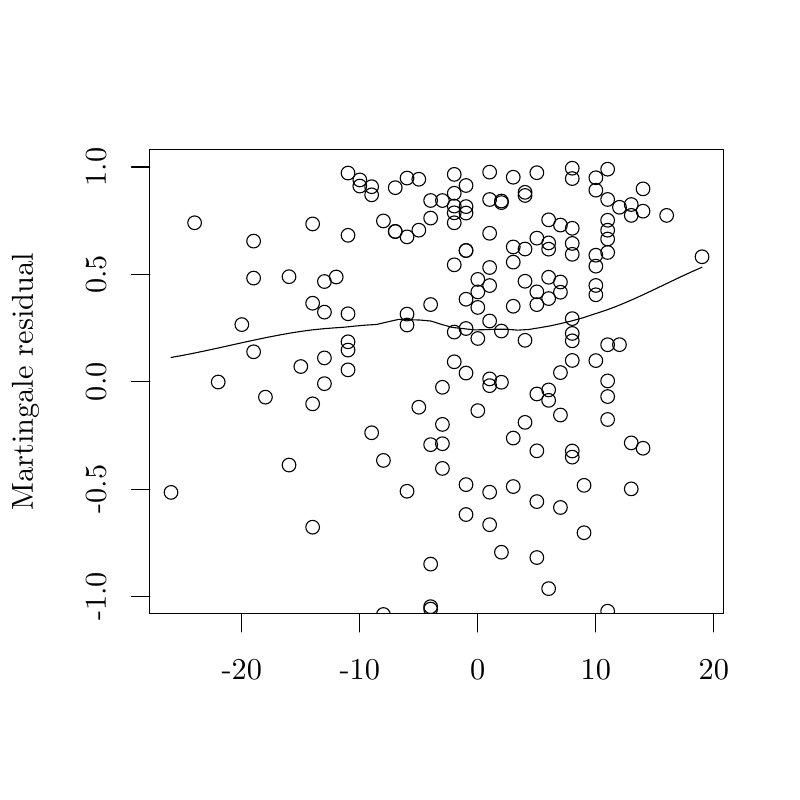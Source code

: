 % Created by tikzDevice version 0.8.1 on 2015-01-31 17:50:31
% !TEX encoding = UTF-8 Unicode
\documentclass[11pt]{memoir}
\nonstopmode

\usepackage{tikz}

\usepackage[active,tightpage,psfixbb]{preview}

\PreviewEnvironment{pgfpicture}

\setlength\PreviewBorder{0pt}

\usepackage{amsmath}
\newcommand{\SweaveOpts}[1]{}  % do not interfere with LaTeX
\newcommand{\SweaveInput}[1]{} % because they are not real TeX commands
\newcommand{\Sexpr}[1]{}       % will only be parsed by R


\usepackage{geometry}
\usepackage{amsmath}
\usepackage{lscape}
\geometry{verbose,tmargin=2.5cm,bmargin=2.5cm,lmargin=2.5cm,rmargin=2.5cm}


\begin{document}

\begin{tikzpicture}[x=1pt,y=1pt]
\definecolor{fillColor}{RGB}{255,255,255}
\path[use as bounding box,fill=fillColor,fill opacity=0.00] (0,0) rectangle (289.08,289.08);
\begin{scope}
\path[clip] ( 54.12, 67.32) rectangle (261.36,234.96);
\definecolor{drawColor}{RGB}{0,0,0}

\path[draw=drawColor,line width= 0.4pt,line join=round,line cap=round] (104.44,121.03) circle (  2.47);

\path[draw=drawColor,line width= 0.4pt,line join=round,line cap=round] (168.40,212.09) circle (  2.47);

\path[draw=drawColor,line width= 0.4pt,line join=round,line cap=round] (134.29,218.67) circle (  2.47);

\path[draw=drawColor,line width= 0.4pt,line join=round,line cap=round] ( 91.64,201.95) circle (  2.47);

\path[draw=drawColor,line width= 0.4pt,line join=round,line cap=round] (138.55,209.24) circle (  2.47);

\path[draw=drawColor,line width= 0.4pt,line join=round,line cap=round] (168.40,170.37) circle (  2.47);

\path[draw=drawColor,line width= 0.4pt,line join=round,line cap=round] (202.51,187.17) circle (  2.47);

\path[draw=drawColor,line width= 0.4pt,line join=round,line cap=round] (117.23,176.29) circle (  2.47);

\path[draw=drawColor,line width= 0.4pt,line join=round,line cap=round] (164.14,226.06) circle (  2.47);

\path[draw=drawColor,line width= 0.4pt,line join=round,line cap=round] (193.99,107.82) circle (  2.47);

\path[draw=drawColor,line width= 0.4pt,line join=round,line cap=round] (172.66,166.77) circle (  2.47);

\path[draw=drawColor,line width= 0.4pt,line join=round,line cap=round] (125.76,226.54) circle (  2.47);

\path[draw=drawColor,line width= 0.4pt,line join=round,line cap=round] ( 70.32,208.58) circle (  2.47);

\path[draw=drawColor,line width= 0.4pt,line join=round,line cap=round] (164.14,219.24) circle (  2.47);

\path[draw=drawColor,line width= 0.4pt,line join=round,line cap=round] (172.66,140.70) circle (  2.47);

\path[draw=drawColor,line width= 0.4pt,line join=round,line cap=round] (147.08, 43.12) circle (  2.47);

\path[draw=drawColor,line width= 0.4pt,line join=round,line cap=round] (112.97,179.51) circle (  2.47);

\path[draw=drawColor,line width= 0.4pt,line join=round,line cap=round] (164.14,208.57) circle (  2.47);

\path[draw=drawColor,line width= 0.4pt,line join=round,line cap=round] (117.23,150.44) circle (  2.47);

\path[draw=drawColor,line width= 0.4pt,line join=round,line cap=round] (219.57,227.94) circle (  2.47);

\path[draw=drawColor,line width= 0.4pt,line join=round,line cap=round] (172.66,177.99) circle (  2.47);

\path[draw=drawColor,line width= 0.4pt,line join=round,line cap=round] (164.14,214.61) circle (  2.47);

\path[draw=drawColor,line width= 0.4pt,line join=round,line cap=round] (176.93,216.98) circle (  2.47);

\path[draw=drawColor,line width= 0.4pt,line join=round,line cap=round] (168.40, 18.24) circle (  2.47);

\path[draw=drawColor,line width= 0.4pt,line join=round,line cap=round] (159.87,149.13) circle (  2.47);

\path[draw=drawColor,line width= 0.4pt,line join=round,line cap=round] (159.87,216.61) circle (  2.47);

\path[draw=drawColor,line width= 0.4pt,line join=round,line cap=round] (104.44, 58.50) circle (  2.47);

\path[draw=drawColor,line width= 0.4pt,line join=round,line cap=round] (202.51,207.75) circle (  2.47);

\path[draw=drawColor,line width= 0.4pt,line join=round,line cap=round] ( 78.85,151.03) circle (  2.47);

\path[draw=drawColor,line width= 0.4pt,line join=round,line cap=round] (168.40,103.15) circle (  2.47);

\path[draw=drawColor,line width= 0.4pt,line join=round,line cap=round] (206.78,123.89) circle (  2.47);

\path[draw=drawColor,line width= 0.4pt,line join=round,line cap=round] (168.40,222.05) circle (  2.47);

\path[draw=drawColor,line width= 0.4pt,line join=round,line cap=round] (219.57,202.69) circle (  2.47);

\path[draw=drawColor,line width= 0.4pt,line join=round,line cap=round] (219.57,151.43) circle (  2.47);

\path[draw=drawColor,line width= 0.4pt,line join=round,line cap=round] (168.40,198.58) circle (  2.47);

\path[draw=drawColor,line width= 0.4pt,line join=round,line cap=round] (219.57,164.51) circle (  2.47);

\path[draw=drawColor,line width= 0.4pt,line join=round,line cap=round] (125.76,155.43) circle (  2.47);

\path[draw=drawColor,line width= 0.4pt,line join=round,line cap=round] (193.99,126.17) circle (  2.47);

\path[draw=drawColor,line width= 0.4pt,line join=round,line cap=round] (193.99, 87.61) circle (  2.47);

\path[draw=drawColor,line width= 0.4pt,line join=round,line cap=round] (147.08,171.63) circle (  2.47);

\path[draw=drawColor,line width= 0.4pt,line join=round,line cap=round] (172.66,188.11) circle (  2.47);

\path[draw=drawColor,line width= 0.4pt,line join=round,line cap=round] (134.29,221.61) circle (  2.47);

\path[draw=drawColor,line width= 0.4pt,line join=round,line cap=round] (181.19, 89.52) circle (  2.47);

\path[draw=drawColor,line width= 0.4pt,line join=round,line cap=round] (168.40,198.53) circle (  2.47);

\path[draw=drawColor,line width= 0.4pt,line join=round,line cap=round] (219.57, 68.23) circle (  2.47);

\path[draw=drawColor,line width= 0.4pt,line join=round,line cap=round] (125.76,204.05) circle (  2.47);

\path[draw=drawColor,line width= 0.4pt,line join=round,line cap=round] (176.93,204.78) circle (  2.47);

\path[draw=drawColor,line width= 0.4pt,line join=round,line cap=round] (168.40,214.42) circle (  2.47);

\path[draw=drawColor,line width= 0.4pt,line join=round,line cap=round] (117.23,187.35) circle (  2.47);

\path[draw=drawColor,line width= 0.4pt,line join=round,line cap=round] (176.93,111.22) circle (  2.47);

\path[draw=drawColor,line width= 0.4pt,line join=round,line cap=round] (223.84, 10.05) circle (  2.47);

\path[draw=drawColor,line width= 0.4pt,line join=round,line cap=round] (168.40,154.27) circle (  2.47);

\path[draw=drawColor,line width= 0.4pt,line join=round,line cap=round] ( 61.80,111.15) circle (  2.47);

\path[draw=drawColor,line width= 0.4pt,line join=round,line cap=round] (198.25,201.30) circle (  2.47);

\path[draw=drawColor,line width= 0.4pt,line join=round,line cap=round] (219.57,205.89) circle (  2.47);

\path[draw=drawColor,line width= 0.4pt,line join=round,line cap=round] (130.02,224.06) circle (  2.47);

\path[draw=drawColor,line width= 0.4pt,line join=round,line cap=round] (228.10,215.17) circle (  2.47);

\path[draw=drawColor,line width= 0.4pt,line join=round,line cap=round] (202.51,154.44) circle (  2.47);

\path[draw=drawColor,line width= 0.4pt,line join=round,line cap=round] (215.31,158.78) circle (  2.47);

\path[draw=drawColor,line width= 0.4pt,line join=round,line cap=round] (215.31,224.85) circle (  2.47);

\path[draw=drawColor,line width= 0.4pt,line join=round,line cap=round] (223.84,164.54) circle (  2.47);

\path[draw=drawColor,line width= 0.4pt,line join=round,line cap=round] (206.78,201.11) circle (  2.47);

\path[draw=drawColor,line width= 0.4pt,line join=round,line cap=round] (172.66,183.59) circle (  2.47);

\path[draw=drawColor,line width= 0.4pt,line join=round,line cap=round] (189.72,218.45) circle (  2.47);

\path[draw=drawColor,line width= 0.4pt,line join=round,line cap=round] (185.46,113.26) circle (  2.47);

\path[draw=drawColor,line width= 0.4pt,line join=round,line cap=round] (202.51,183.48) circle (  2.47);

\path[draw=drawColor,line width= 0.4pt,line join=round,line cap=round] (151.34,205.90) circle (  2.47);

\path[draw=drawColor,line width= 0.4pt,line join=round,line cap=round] (168.40,113.96) circle (  2.47);

\path[draw=drawColor,line width= 0.4pt,line join=round,line cap=round] (219.57,145.78) circle (  2.47);

\path[draw=drawColor,line width= 0.4pt,line join=round,line cap=round] (164.14,212.18) circle (  2.47);

\path[draw=drawColor,line width= 0.4pt,line join=round,line cap=round] (159.87,135.72) circle (  2.47);

\path[draw=drawColor,line width= 0.4pt,line join=round,line cap=round] (112.97,143.14) circle (  2.47);

\path[draw=drawColor,line width= 0.4pt,line join=round,line cap=round] (138.55,122.71) circle (  2.47);

\path[draw=drawColor,line width= 0.4pt,line join=round,line cap=round] (185.46,178.41) circle (  2.47);

\path[draw=drawColor,line width= 0.4pt,line join=round,line cap=round] (193.99,146.72) circle (  2.47);

\path[draw=drawColor,line width= 0.4pt,line join=round,line cap=round] (206.78,197.18) circle (  2.47);

\path[draw=drawColor,line width= 0.4pt,line join=round,line cap=round] (193.99,179.01) circle (  2.47);

\path[draw=drawColor,line width= 0.4pt,line join=round,line cap=round] (121.49,188.99) circle (  2.47);

\path[draw=drawColor,line width= 0.4pt,line join=round,line cap=round] (193.99,203.03) circle (  2.47);

\path[draw=drawColor,line width= 0.4pt,line join=round,line cap=round] (176.93,149.72) circle (  2.47);

\path[draw=drawColor,line width= 0.4pt,line join=round,line cap=round] (164.14,158.35) circle (  2.47);

\path[draw=drawColor,line width= 0.4pt,line join=round,line cap=round] (193.99,226.67) circle (  2.47);

\path[draw=drawColor,line width= 0.4pt,line join=round,line cap=round] (189.72,199.09) circle (  2.47);

\path[draw=drawColor,line width= 0.4pt,line join=round,line cap=round] (185.46,194.36) circle (  2.47);

\path[draw=drawColor,line width= 0.4pt,line join=round,line cap=round] (176.93, 99.48) circle (  2.47);

\path[draw=drawColor,line width= 0.4pt,line join=round,line cap=round] (176.93,185.89) circle (  2.47);

\path[draw=drawColor,line width= 0.4pt,line join=round,line cap=round] (176.93,152.16) circle (  2.47);

\path[draw=drawColor,line width= 0.4pt,line join=round,line cap=round] (232.36,220.83) circle (  2.47);

\path[draw=drawColor,line width= 0.4pt,line join=round,line cap=round] (155.61,210.27) circle (  2.47);

\path[draw=drawColor,line width= 0.4pt,line join=round,line cap=round] (202.51,105.70) circle (  2.47);

\path[draw=drawColor,line width= 0.4pt,line join=round,line cap=round] (108.70,156.63) circle (  2.47);

\path[draw=drawColor,line width= 0.4pt,line join=round,line cap=round] (176.93,  1.26) circle (  2.47);

\path[draw=drawColor,line width= 0.4pt,line join=round,line cap=round] (155.61, 68.98) circle (  2.47);

\path[draw=drawColor,line width= 0.4pt,line join=round,line cap=round] (155.61,128.41) circle (  2.47);

\path[draw=drawColor,line width= 0.4pt,line join=round,line cap=round] (147.08,203.48) circle (  2.47);

\path[draw=drawColor,line width= 0.4pt,line join=round,line cap=round] (181.19,216.44) circle (  2.47);

\path[draw=drawColor,line width= 0.4pt,line join=round,line cap=round] (206.78,228.29) circle (  2.47);

\path[draw=drawColor,line width= 0.4pt,line join=round,line cap=round] ( 95.91,145.57) circle (  2.47);

\path[draw=drawColor,line width= 0.4pt,line join=round,line cap=round] (168.40,180.95) circle (  2.47);

\path[draw=drawColor,line width= 0.4pt,line join=round,line cap=round] (112.97,208.16) circle (  2.47);

\path[draw=drawColor,line width= 0.4pt,line join=round,line cap=round] (125.76,165.57) circle (  2.47);

\path[draw=drawColor,line width= 0.4pt,line join=round,line cap=round] (181.19,215.87) circle (  2.47);

\path[draw=drawColor,line width= 0.4pt,line join=round,line cap=round] (117.23,159.75) circle (  2.47);

\path[draw=drawColor,line width= 0.4pt,line join=round,line cap=round] (189.72,187.45) circle (  2.47);

\path[draw=drawColor,line width= 0.4pt,line join=round,line cap=round] (193.99,183.61) circle (  2.47);

\path[draw=drawColor,line width= 0.4pt,line join=round,line cap=round] (240.89,211.24) circle (  2.47);

\path[draw=drawColor,line width= 0.4pt,line join=round,line cap=round] (125.76,162.58) circle (  2.47);

\path[draw=drawColor,line width= 0.4pt,line join=round,line cap=round] (198.25,181.19) circle (  2.47);

\path[draw=drawColor,line width= 0.4pt,line join=round,line cap=round] (138.55, 67.03) circle (  2.47);

\path[draw=drawColor,line width= 0.4pt,line join=round,line cap=round] (185.46,225.04) circle (  2.47);

\path[draw=drawColor,line width= 0.4pt,line join=round,line cap=round] (232.36,127.11) circle (  2.47);

\path[draw=drawColor,line width= 0.4pt,line join=round,line cap=round] (193.99, 25.69) circle (  2.47);

\path[draw=drawColor,line width= 0.4pt,line join=round,line cap=round] (181.19,169.45) circle (  2.47);

\path[draw=drawColor,line width= 0.4pt,line join=round,line cap=round] (130.02,221.84) circle (  2.47);

\path[draw=drawColor,line width= 0.4pt,line join=round,line cap=round] (155.61, 69.86) circle (  2.47);

\path[draw=drawColor,line width= 0.4pt,line join=round,line cap=round] (206.78,224.55) circle (  2.47);

\path[draw=drawColor,line width= 0.4pt,line join=round,line cap=round] ( 87.38,171.79) circle (  2.47);

\path[draw=drawColor,line width= 0.4pt,line join=round,line cap=round] (155.61,216.63) circle (  2.47);

\path[draw=drawColor,line width= 0.4pt,line join=round,line cap=round] (189.72,219.58) circle (  2.47);

\path[draw=drawColor,line width= 0.4pt,line join=round,line cap=round] (232.36,212.77) circle (  2.47);

\path[draw=drawColor,line width= 0.4pt,line join=round,line cap=round] (104.44,189.10) circle (  2.47);

\path[draw=drawColor,line width= 0.4pt,line join=round,line cap=round] ( 91.64,161.96) circle (  2.47);

\path[draw=drawColor,line width= 0.4pt,line join=round,line cap=round] (151.34,141.93) circle (  2.47);

\path[draw=drawColor,line width= 0.4pt,line join=round,line cap=round] (198.25,199.04) circle (  2.47);

\path[draw=drawColor,line width= 0.4pt,line join=round,line cap=round] (215.31,185.93) circle (  2.47);

\path[draw=drawColor,line width= 0.4pt,line join=round,line cap=round] (198.25, 76.38) circle (  2.47);

\path[draw=drawColor,line width= 0.4pt,line join=round,line cap=round] (215.31,220.37) circle (  2.47);

\path[draw=drawColor,line width= 0.4pt,line join=round,line cap=round] (147.08,175.57) circle (  2.47);

\path[draw=drawColor,line width= 0.4pt,line join=round,line cap=round] (142.82,221.26) circle (  2.47);

\path[draw=drawColor,line width= 0.4pt,line join=round,line cap=round] (151.34,224.31) circle (  2.47);

\path[draw=drawColor,line width= 0.4pt,line join=round,line cap=round] (206.78,206.58) circle (  2.47);

\path[draw=drawColor,line width= 0.4pt,line join=round,line cap=round] (198.25,144.41) circle (  2.47);

\path[draw=drawColor,line width= 0.4pt,line join=round,line cap=round] (176.93,192.42) circle (  2.47);

\path[draw=drawColor,line width= 0.4pt,line join=round,line cap=round] (206.78,126.11) circle (  2.47);

\path[draw=drawColor,line width= 0.4pt,line join=round,line cap=round] (159.87,119.81) circle (  2.47);

\path[draw=drawColor,line width= 0.4pt,line join=round,line cap=round] (206.78,168.59) circle (  2.47);

\path[draw=drawColor,line width= 0.4pt,line join=round,line cap=round] (112.97, 98.58) circle (  2.47);

\path[draw=drawColor,line width= 0.4pt,line join=round,line cap=round] (202.51,139.11) circle (  2.47);

\path[draw=drawColor,line width= 0.4pt,line join=round,line cap=round] (134.29,132.70) circle (  2.47);

\path[draw=drawColor,line width= 0.4pt,line join=round,line cap=round] (142.82,205.47) circle (  2.47);

\path[draw=drawColor,line width= 0.4pt,line join=round,line cap=round] (159.87,128.74) circle (  2.47);

\path[draw=drawColor,line width= 0.4pt,line join=round,line cap=round] (125.76,175.70) circle (  2.47);

\path[draw=drawColor,line width= 0.4pt,line join=round,line cap=round] (142.82,205.39) circle (  2.47);

\path[draw=drawColor,line width= 0.4pt,line join=round,line cap=round] (155.61,179.03) circle (  2.47);

\path[draw=drawColor,line width= 0.4pt,line join=round,line cap=round] (185.46,130.78) circle (  2.47);

\path[draw=drawColor,line width= 0.4pt,line join=round,line cap=round] (176.93,173.09) circle (  2.47);

\path[draw=drawColor,line width= 0.4pt,line join=round,line cap=round] (219.57,197.85) circle (  2.47);

\path[draw=drawColor,line width= 0.4pt,line join=round,line cap=round] (202.51, 30.65) circle (  2.47);

\path[draw=drawColor,line width= 0.4pt,line join=round,line cap=round] (185.46,199.84) circle (  2.47);

\path[draw=drawColor,line width= 0.4pt,line join=round,line cap=round] (164.14,193.39) circle (  2.47);

\path[draw=drawColor,line width= 0.4pt,line join=round,line cap=round] (253.68,196.30) circle (  2.47);

\path[draw=drawColor,line width= 0.4pt,line join=round,line cap=round] (198.25,148.18) circle (  2.47);

\path[draw=drawColor,line width= 0.4pt,line join=round,line cap=round] (189.72,166.11) circle (  2.47);

\path[draw=drawColor,line width= 0.4pt,line join=round,line cap=round] (228.10,112.43) circle (  2.47);

\path[draw=drawColor,line width= 0.4pt,line join=round,line cap=round] (211.04, 96.58) circle (  2.47);

\path[draw=drawColor,line width= 0.4pt,line join=round,line cap=round] (215.31,196.86) circle (  2.47);

\path[draw=drawColor,line width= 0.4pt,line join=round,line cap=round] (219.57,209.48) circle (  2.47);

\path[draw=drawColor,line width= 0.4pt,line join=round,line cap=round] (147.08,224.73) circle (  2.47);

\path[draw=drawColor,line width= 0.4pt,line join=round,line cap=round] (172.66, 55.64) circle (  2.47);

\path[draw=drawColor,line width= 0.4pt,line join=round,line cap=round] (206.78,173.94) circle (  2.47);

\path[draw=drawColor,line width= 0.4pt,line join=round,line cap=round] (228.10,211.25) circle (  2.47);

\path[draw=drawColor,line width= 0.4pt,line join=round,line cap=round] (164.14,169.08) circle (  2.47);

\path[draw=drawColor,line width= 0.4pt,line join=round,line cap=round] (206.78,158.83) circle (  2.47);

\path[draw=drawColor,line width= 0.4pt,line join=round,line cap=round] (176.93,226.88) circle (  2.47);

\path[draw=drawColor,line width= 0.4pt,line join=round,line cap=round] (219.57,217.00) circle (  2.47);

\path[draw=drawColor,line width= 0.4pt,line join=round,line cap=round] (198.25,209.64) circle (  2.47);

\path[draw=drawColor,line width= 0.4pt,line join=round,line cap=round] (215.31,182.56) circle (  2.47);

\path[draw=drawColor,line width= 0.4pt,line join=round,line cap=round] (223.84,214.18) circle (  2.47);

\path[draw=drawColor,line width= 0.4pt,line join=round,line cap=round] (155.61, 85.24) circle (  2.47);

\path[draw=drawColor,line width= 0.4pt,line join=round,line cap=round] (215.31,192.90) circle (  2.47);

\path[draw=drawColor,line width= 0.4pt,line join=round,line cap=round] (198.25,188.89) circle (  2.47);

\path[draw=drawColor,line width= 0.4pt,line join=round,line cap=round] (189.72,136.46) circle (  2.47);

\path[draw=drawColor,line width= 0.4pt,line join=round,line cap=round] (181.19,150.95) circle (  2.47);

\path[draw=drawColor,line width= 0.4pt,line join=round,line cap=round] (206.78,165.92) circle (  2.47);

\path[draw=drawColor,line width= 0.4pt,line join=round,line cap=round] (223.84, -0.14) circle (  2.47);

\path[draw=drawColor,line width= 0.4pt,line join=round,line cap=round] (147.08,111.56) circle (  2.47);

\path[draw=drawColor,line width= 0.4pt,line join=round,line cap=round] (228.10,129.04) circle (  2.47);

\path[draw=drawColor,line width= 0.4pt,line join=round,line cap=round] (219.57,137.50) circle (  2.47);

\path[draw=drawColor,line width= 0.4pt,line join=round,line cap=round] (211.04,113.70) circle (  2.47);

\path[draw=drawColor,line width= 0.4pt,line join=round,line cap=round] (164.14, 37.27) circle (  2.47);

\path[draw=drawColor,line width= 0.4pt,line join=round,line cap=round] ( 91.64,188.59) circle (  2.47);
\end{scope}
\begin{scope}
\path[clip] (  0.00,  0.00) rectangle (289.08,289.08);
\definecolor{drawColor}{RGB}{0,0,0}

\path[draw=drawColor,line width= 0.4pt,line join=round,line cap=round] ( 87.38, 67.32) -- (257.95, 67.32);

\path[draw=drawColor,line width= 0.4pt,line join=round,line cap=round] ( 87.38, 67.32) -- ( 87.38, 60.72);

\path[draw=drawColor,line width= 0.4pt,line join=round,line cap=round] (130.02, 67.32) -- (130.02, 60.72);

\path[draw=drawColor,line width= 0.4pt,line join=round,line cap=round] (172.66, 67.32) -- (172.66, 60.72);

\path[draw=drawColor,line width= 0.4pt,line join=round,line cap=round] (215.31, 67.32) -- (215.31, 60.72);

\path[draw=drawColor,line width= 0.4pt,line join=round,line cap=round] (257.95, 67.32) -- (257.95, 60.72);

\node[text=drawColor,anchor=base,inner sep=0pt, outer sep=0pt, scale=  1.00] at ( 87.38, 43.56) {-20};

\node[text=drawColor,anchor=base,inner sep=0pt, outer sep=0pt, scale=  1.00] at (130.02, 43.56) {-10};

\node[text=drawColor,anchor=base,inner sep=0pt, outer sep=0pt, scale=  1.00] at (172.66, 43.56) {0};

\node[text=drawColor,anchor=base,inner sep=0pt, outer sep=0pt, scale=  1.00] at (215.31, 43.56) {10};

\node[text=drawColor,anchor=base,inner sep=0pt, outer sep=0pt, scale=  1.00] at (257.95, 43.56) {20};

\path[draw=drawColor,line width= 0.4pt,line join=round,line cap=round] ( 54.12, 73.53) -- ( 54.12,228.75);

\path[draw=drawColor,line width= 0.4pt,line join=round,line cap=round] ( 54.12, 73.53) -- ( 47.52, 73.53);

\path[draw=drawColor,line width= 0.4pt,line join=round,line cap=round] ( 54.12,112.33) -- ( 47.52,112.33);

\path[draw=drawColor,line width= 0.4pt,line join=round,line cap=round] ( 54.12,151.14) -- ( 47.52,151.14);

\path[draw=drawColor,line width= 0.4pt,line join=round,line cap=round] ( 54.12,189.95) -- ( 47.52,189.95);

\path[draw=drawColor,line width= 0.4pt,line join=round,line cap=round] ( 54.12,228.75) -- ( 47.52,228.75);

\node[text=drawColor,rotate= 90.00,anchor=base,inner sep=0pt, outer sep=0pt, scale=  1.00] at ( 38.28, 73.53) {-1.0};

\node[text=drawColor,rotate= 90.00,anchor=base,inner sep=0pt, outer sep=0pt, scale=  1.00] at ( 38.28,112.33) {-0.5};

\node[text=drawColor,rotate= 90.00,anchor=base,inner sep=0pt, outer sep=0pt, scale=  1.00] at ( 38.28,151.14) {0.0};

\node[text=drawColor,rotate= 90.00,anchor=base,inner sep=0pt, outer sep=0pt, scale=  1.00] at ( 38.28,189.95) {0.5};

\node[text=drawColor,rotate= 90.00,anchor=base,inner sep=0pt, outer sep=0pt, scale=  1.00] at ( 38.28,228.75) {1.0};

\path[draw=drawColor,line width= 0.4pt,line join=round,line cap=round] ( 54.12, 67.32) --
	(261.36, 67.32) --
	(261.36,234.96) --
	( 54.12,234.96) --
	( 54.12, 67.32);
\end{scope}
\begin{scope}
\path[clip] (  0.00,  0.00) rectangle (289.08,289.08);
\definecolor{drawColor}{RGB}{0,0,0}

\node[text=drawColor,rotate= 90.00,anchor=base,inner sep=0pt, outer sep=0pt, scale=  1.00] at ( 11.88,151.14) {Martingale residual};
\end{scope}
\begin{scope}
\path[clip] ( 54.12, 67.32) rectangle (261.36,234.96);
\definecolor{drawColor}{RGB}{0,0,0}

\path[draw=drawColor,line width= 0.4pt,line join=round,line cap=round] ( 61.80,159.91) --
	( 65.71,160.61) --
	( 69.63,161.37) --
	( 73.54,162.18) --
	( 77.46,163.02) --
	( 81.38,163.89) --
	( 85.29,164.76) --
	( 89.21,165.62) --
	( 93.12,166.46) --
	( 97.04,167.27) --
	(100.96,168.02) --
	(104.87,168.72) --
	(108.79,169.33) --
	(112.70,169.86) --
	(116.62,170.27) --
	(120.54,170.58) --
	(124.45,170.85) --
	(128.37,171.26) --
	(132.29,171.60) --
	(136.20,171.85) --
	(140.12,172.78) --
	(144.03,173.66) --
	(147.95,173.56) --
	(151.87,173.42) --
	(155.78,173.06) --
	(159.70,171.80) --
	(163.61,170.74) --
	(167.53,170.32) --
	(171.45,169.87) --
	(175.36,169.95) --
	(179.28,170.12) --
	(183.19,170.09) --
	(187.11,169.78) --
	(191.03,170.01) --
	(194.94,170.65) --
	(198.86,171.33) --
	(202.78,172.20) --
	(206.69,173.14) --
	(210.61,174.23) --
	(214.52,175.52) --
	(218.44,176.79) --
	(222.36,178.23) --
	(226.27,179.84) --
	(230.19,181.56) --
	(234.10,183.37) --
	(238.02,185.24) --
	(241.94,187.12) --
	(245.85,188.98) --
	(249.77,190.79) --
	(253.68,192.52);
\end{scope}
\end{tikzpicture}

\end{document}
